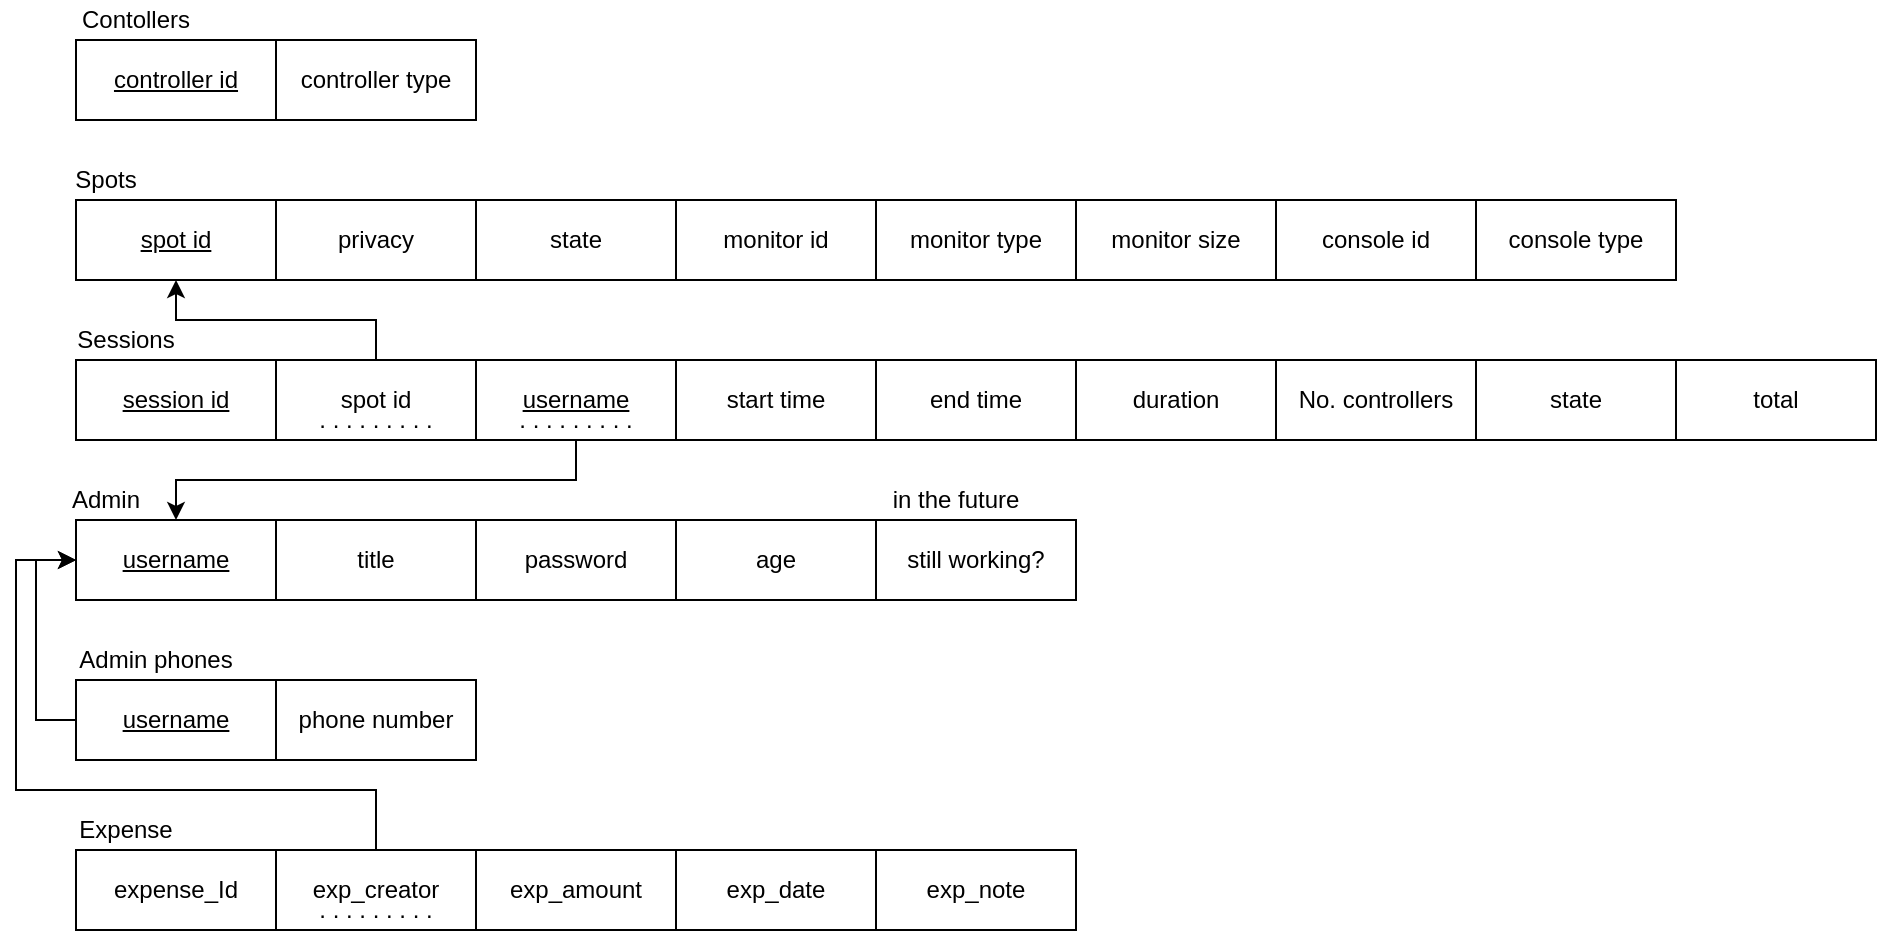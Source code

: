<mxfile version="26.0.9">
  <diagram id="R2lEEEUBdFMjLlhIrx00" name="Page-1">
    <mxGraphModel dx="1050" dy="626" grid="1" gridSize="10" guides="1" tooltips="1" connect="1" arrows="1" fold="1" page="1" pageScale="1" pageWidth="1100" pageHeight="850" math="0" shadow="0" extFonts="Permanent Marker^https://fonts.googleapis.com/css?family=Permanent+Marker">
      <root>
        <mxCell id="0" />
        <mxCell id="1" parent="0" />
        <mxCell id="vMl-2I_XcNzp880yvL1j-1" value="monitor id" style="whiteSpace=wrap;html=1;align=center;" parent="1" vertex="1">
          <mxGeometry x="390" y="145" width="100" height="40" as="geometry" />
        </mxCell>
        <mxCell id="vMl-2I_XcNzp880yvL1j-3" value="monitor type" style="whiteSpace=wrap;html=1;align=center;" parent="1" vertex="1">
          <mxGeometry x="490" y="145" width="100" height="40" as="geometry" />
        </mxCell>
        <mxCell id="vMl-2I_XcNzp880yvL1j-6" value="&lt;u&gt;spot id&lt;/u&gt;" style="whiteSpace=wrap;html=1;align=center;" parent="1" vertex="1">
          <mxGeometry x="90" y="145" width="100" height="40" as="geometry" />
        </mxCell>
        <mxCell id="vMl-2I_XcNzp880yvL1j-7" value="privacy" style="whiteSpace=wrap;html=1;align=center;" parent="1" vertex="1">
          <mxGeometry x="190" y="145" width="100" height="40" as="geometry" />
        </mxCell>
        <mxCell id="vMl-2I_XcNzp880yvL1j-8" value="Spots" style="text;html=1;align=center;verticalAlign=middle;whiteSpace=wrap;rounded=0;" parent="1" vertex="1">
          <mxGeometry x="90" y="125" width="30" height="20" as="geometry" />
        </mxCell>
        <mxCell id="vMl-2I_XcNzp880yvL1j-9" value="&lt;u&gt;session id&lt;/u&gt;" style="whiteSpace=wrap;html=1;align=center;" parent="1" vertex="1">
          <mxGeometry x="90" y="225" width="100" height="40" as="geometry" />
        </mxCell>
        <mxCell id="vMl-2I_XcNzp880yvL1j-10" value="start time" style="whiteSpace=wrap;html=1;align=center;" parent="1" vertex="1">
          <mxGeometry x="390" y="225" width="100" height="40" as="geometry" />
        </mxCell>
        <mxCell id="vMl-2I_XcNzp880yvL1j-11" value="Sessions" style="text;html=1;align=center;verticalAlign=middle;whiteSpace=wrap;rounded=0;" parent="1" vertex="1">
          <mxGeometry x="90" y="205" width="50" height="20" as="geometry" />
        </mxCell>
        <mxCell id="vMl-2I_XcNzp880yvL1j-12" value="end time" style="whiteSpace=wrap;html=1;align=center;" parent="1" vertex="1">
          <mxGeometry x="490" y="225" width="100" height="40" as="geometry" />
        </mxCell>
        <mxCell id="vMl-2I_XcNzp880yvL1j-13" value="duration" style="whiteSpace=wrap;html=1;align=center;" parent="1" vertex="1">
          <mxGeometry x="590" y="225" width="100" height="40" as="geometry" />
        </mxCell>
        <mxCell id="vMl-2I_XcNzp880yvL1j-14" value="total" style="whiteSpace=wrap;html=1;align=center;" parent="1" vertex="1">
          <mxGeometry x="890" y="225" width="100" height="40" as="geometry" />
        </mxCell>
        <mxCell id="vMl-2I_XcNzp880yvL1j-15" value="&lt;u&gt;username&lt;/u&gt;" style="whiteSpace=wrap;html=1;align=center;" parent="1" vertex="1">
          <mxGeometry x="90" y="305" width="100" height="40" as="geometry" />
        </mxCell>
        <mxCell id="vMl-2I_XcNzp880yvL1j-16" value="title" style="whiteSpace=wrap;html=1;align=center;" parent="1" vertex="1">
          <mxGeometry x="190" y="305" width="100" height="40" as="geometry" />
        </mxCell>
        <mxCell id="vMl-2I_XcNzp880yvL1j-17" value="Admin" style="text;html=1;align=center;verticalAlign=middle;whiteSpace=wrap;rounded=0;" parent="1" vertex="1">
          <mxGeometry x="90" y="285" width="30" height="20" as="geometry" />
        </mxCell>
        <mxCell id="vMl-2I_XcNzp880yvL1j-19" value="password" style="whiteSpace=wrap;html=1;align=center;" parent="1" vertex="1">
          <mxGeometry x="290" y="305" width="100" height="40" as="geometry" />
        </mxCell>
        <mxCell id="vMl-2I_XcNzp880yvL1j-20" value="age" style="whiteSpace=wrap;html=1;align=center;" parent="1" vertex="1">
          <mxGeometry x="390" y="305" width="100" height="40" as="geometry" />
        </mxCell>
        <mxCell id="vMl-2I_XcNzp880yvL1j-32" style="edgeStyle=orthogonalEdgeStyle;rounded=0;orthogonalLoop=1;jettySize=auto;html=1;entryX=0;entryY=0.5;entryDx=0;entryDy=0;exitX=0;exitY=0.5;exitDx=0;exitDy=0;" parent="1" source="vMl-2I_XcNzp880yvL1j-21" target="vMl-2I_XcNzp880yvL1j-15" edge="1">
          <mxGeometry relative="1" as="geometry" />
        </mxCell>
        <mxCell id="vMl-2I_XcNzp880yvL1j-21" value="&lt;u&gt;username&lt;/u&gt;" style="whiteSpace=wrap;html=1;align=center;" parent="1" vertex="1">
          <mxGeometry x="90" y="385" width="100" height="40" as="geometry" />
        </mxCell>
        <mxCell id="vMl-2I_XcNzp880yvL1j-22" value="phone number" style="whiteSpace=wrap;html=1;align=center;" parent="1" vertex="1">
          <mxGeometry x="190" y="385" width="100" height="40" as="geometry" />
        </mxCell>
        <mxCell id="vMl-2I_XcNzp880yvL1j-23" value="Admin phones" style="text;html=1;align=center;verticalAlign=middle;whiteSpace=wrap;rounded=0;" parent="1" vertex="1">
          <mxGeometry x="90" y="365" width="80" height="20" as="geometry" />
        </mxCell>
        <mxCell id="vMl-2I_XcNzp880yvL1j-31" style="edgeStyle=orthogonalEdgeStyle;rounded=0;orthogonalLoop=1;jettySize=auto;html=1;entryX=0.5;entryY=1;entryDx=0;entryDy=0;" parent="1" source="vMl-2I_XcNzp880yvL1j-29" target="vMl-2I_XcNzp880yvL1j-6" edge="1">
          <mxGeometry relative="1" as="geometry" />
        </mxCell>
        <mxCell id="vMl-2I_XcNzp880yvL1j-29" value="spot id" style="whiteSpace=wrap;html=1;align=center;" parent="1" vertex="1">
          <mxGeometry x="190" y="225" width="100" height="40" as="geometry" />
        </mxCell>
        <mxCell id="vMl-2I_XcNzp880yvL1j-30" value=". . . . . . . . ." style="text;html=1;align=center;verticalAlign=middle;whiteSpace=wrap;rounded=0;" parent="1" vertex="1">
          <mxGeometry x="210" y="250" width="60" height="10" as="geometry" />
        </mxCell>
        <mxCell id="vMl-2I_XcNzp880yvL1j-37" style="edgeStyle=orthogonalEdgeStyle;rounded=0;orthogonalLoop=1;jettySize=auto;html=1;" parent="1" source="vMl-2I_XcNzp880yvL1j-33" target="vMl-2I_XcNzp880yvL1j-15" edge="1">
          <mxGeometry relative="1" as="geometry">
            <Array as="points">
              <mxPoint x="340" y="285" />
              <mxPoint x="140" y="285" />
            </Array>
          </mxGeometry>
        </mxCell>
        <mxCell id="vMl-2I_XcNzp880yvL1j-33" value="&lt;u&gt;username&lt;/u&gt;" style="whiteSpace=wrap;html=1;align=center;" parent="1" vertex="1">
          <mxGeometry x="290" y="225" width="100" height="40" as="geometry" />
        </mxCell>
        <mxCell id="vMl-2I_XcNzp880yvL1j-35" value=". . . . . . . . ." style="text;html=1;align=center;verticalAlign=middle;whiteSpace=wrap;rounded=0;" parent="1" vertex="1">
          <mxGeometry x="310" y="245" width="60" height="20" as="geometry" />
        </mxCell>
        <mxCell id="cA_Y_hp0tnk4bVUNIRvy-1" value="state" style="whiteSpace=wrap;html=1;align=center;" parent="1" vertex="1">
          <mxGeometry x="290" y="145" width="100" height="40" as="geometry" />
        </mxCell>
        <mxCell id="14UpplsEN58tgAS8ZlCI-3" value="&lt;u&gt;controller id&lt;/u&gt;" style="whiteSpace=wrap;html=1;align=center;" parent="1" vertex="1">
          <mxGeometry x="90" y="65" width="100" height="40" as="geometry" />
        </mxCell>
        <mxCell id="14UpplsEN58tgAS8ZlCI-4" value="controller type" style="whiteSpace=wrap;html=1;align=center;" parent="1" vertex="1">
          <mxGeometry x="190" y="65" width="100" height="40" as="geometry" />
        </mxCell>
        <mxCell id="14UpplsEN58tgAS8ZlCI-5" value="Contollers" style="text;html=1;align=center;verticalAlign=middle;whiteSpace=wrap;rounded=0;" parent="1" vertex="1">
          <mxGeometry x="90" y="45" width="60" height="20" as="geometry" />
        </mxCell>
        <mxCell id="bu7YByInc2cbmgPubohY-17" value="No. controllers" style="whiteSpace=wrap;html=1;align=center;" parent="1" vertex="1">
          <mxGeometry x="690" y="225" width="100" height="40" as="geometry" />
        </mxCell>
        <mxCell id="bu7YByInc2cbmgPubohY-18" value="state" style="whiteSpace=wrap;html=1;align=center;" parent="1" vertex="1">
          <mxGeometry x="790" y="225" width="100" height="40" as="geometry" />
        </mxCell>
        <mxCell id="N1OpcSBwZ1UoR5eqr_IY-1" value="monitor size" style="whiteSpace=wrap;html=1;align=center;" parent="1" vertex="1">
          <mxGeometry x="590" y="145" width="100" height="40" as="geometry" />
        </mxCell>
        <mxCell id="N1OpcSBwZ1UoR5eqr_IY-2" value="console id" style="whiteSpace=wrap;html=1;align=center;" parent="1" vertex="1">
          <mxGeometry x="690" y="145" width="100" height="40" as="geometry" />
        </mxCell>
        <mxCell id="N1OpcSBwZ1UoR5eqr_IY-3" value="console type" style="whiteSpace=wrap;html=1;align=center;" parent="1" vertex="1">
          <mxGeometry x="790" y="145" width="100" height="40" as="geometry" />
        </mxCell>
        <mxCell id="N1OpcSBwZ1UoR5eqr_IY-8" value="still working?" style="whiteSpace=wrap;html=1;align=center;" parent="1" vertex="1">
          <mxGeometry x="490" y="305" width="100" height="40" as="geometry" />
        </mxCell>
        <mxCell id="N1OpcSBwZ1UoR5eqr_IY-12" value="in the future" style="text;html=1;align=center;verticalAlign=middle;whiteSpace=wrap;rounded=0;" parent="1" vertex="1">
          <mxGeometry x="490" y="285" width="80" height="20" as="geometry" />
        </mxCell>
        <mxCell id="uJXUkpME-3gGwWMGe-Xu-1" value="expense_Id" style="whiteSpace=wrap;html=1;align=center;" vertex="1" parent="1">
          <mxGeometry x="90" y="470" width="100" height="40" as="geometry" />
        </mxCell>
        <mxCell id="uJXUkpME-3gGwWMGe-Xu-3" value="Expense" style="text;html=1;align=center;verticalAlign=middle;whiteSpace=wrap;rounded=0;" vertex="1" parent="1">
          <mxGeometry x="90" y="450" width="50" height="20" as="geometry" />
        </mxCell>
        <mxCell id="uJXUkpME-3gGwWMGe-Xu-4" value="exp_amount" style="whiteSpace=wrap;html=1;align=center;" vertex="1" parent="1">
          <mxGeometry x="290" y="470" width="100" height="40" as="geometry" />
        </mxCell>
        <mxCell id="uJXUkpME-3gGwWMGe-Xu-5" value="exp_date" style="whiteSpace=wrap;html=1;align=center;" vertex="1" parent="1">
          <mxGeometry x="390" y="470" width="100" height="40" as="geometry" />
        </mxCell>
        <mxCell id="uJXUkpME-3gGwWMGe-Xu-6" value="exp_note" style="whiteSpace=wrap;html=1;align=center;" vertex="1" parent="1">
          <mxGeometry x="490" y="470" width="100" height="40" as="geometry" />
        </mxCell>
        <mxCell id="uJXUkpME-3gGwWMGe-Xu-9" style="edgeStyle=orthogonalEdgeStyle;rounded=0;orthogonalLoop=1;jettySize=auto;html=1;entryX=0;entryY=0.5;entryDx=0;entryDy=0;" edge="1" parent="1" source="uJXUkpME-3gGwWMGe-Xu-7" target="vMl-2I_XcNzp880yvL1j-15">
          <mxGeometry relative="1" as="geometry">
            <Array as="points">
              <mxPoint x="240" y="440" />
              <mxPoint x="60" y="440" />
              <mxPoint x="60" y="325" />
            </Array>
          </mxGeometry>
        </mxCell>
        <mxCell id="uJXUkpME-3gGwWMGe-Xu-7" value="exp_creator" style="whiteSpace=wrap;html=1;align=center;" vertex="1" parent="1">
          <mxGeometry x="190" y="470" width="100" height="40" as="geometry" />
        </mxCell>
        <mxCell id="uJXUkpME-3gGwWMGe-Xu-8" value=". . . . . . . . ." style="text;html=1;align=center;verticalAlign=middle;whiteSpace=wrap;rounded=0;" vertex="1" parent="1">
          <mxGeometry x="210" y="490" width="60" height="20" as="geometry" />
        </mxCell>
      </root>
    </mxGraphModel>
  </diagram>
</mxfile>
